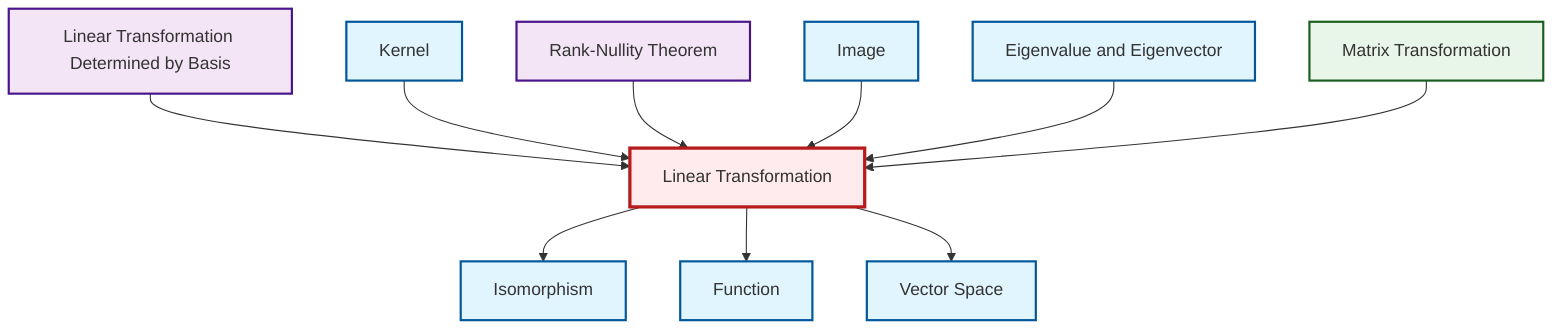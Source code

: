 graph TD
    classDef definition fill:#e1f5fe,stroke:#01579b,stroke-width:2px
    classDef theorem fill:#f3e5f5,stroke:#4a148c,stroke-width:2px
    classDef axiom fill:#fff3e0,stroke:#e65100,stroke-width:2px
    classDef example fill:#e8f5e9,stroke:#1b5e20,stroke-width:2px
    classDef current fill:#ffebee,stroke:#b71c1c,stroke-width:3px
    def-linear-transformation["Linear Transformation"]:::definition
    def-isomorphism["Isomorphism"]:::definition
    ex-matrix-transformation["Matrix Transformation"]:::example
    def-vector-space["Vector Space"]:::definition
    def-function["Function"]:::definition
    thm-rank-nullity["Rank-Nullity Theorem"]:::theorem
    def-image["Image"]:::definition
    def-eigenvalue-eigenvector["Eigenvalue and Eigenvector"]:::definition
    thm-linear-transformation-basis["Linear Transformation Determined by Basis"]:::theorem
    def-kernel["Kernel"]:::definition
    def-linear-transformation --> def-isomorphism
    thm-linear-transformation-basis --> def-linear-transformation
    def-kernel --> def-linear-transformation
    thm-rank-nullity --> def-linear-transformation
    def-image --> def-linear-transformation
    def-eigenvalue-eigenvector --> def-linear-transformation
    def-linear-transformation --> def-function
    ex-matrix-transformation --> def-linear-transformation
    def-linear-transformation --> def-vector-space
    class def-linear-transformation current